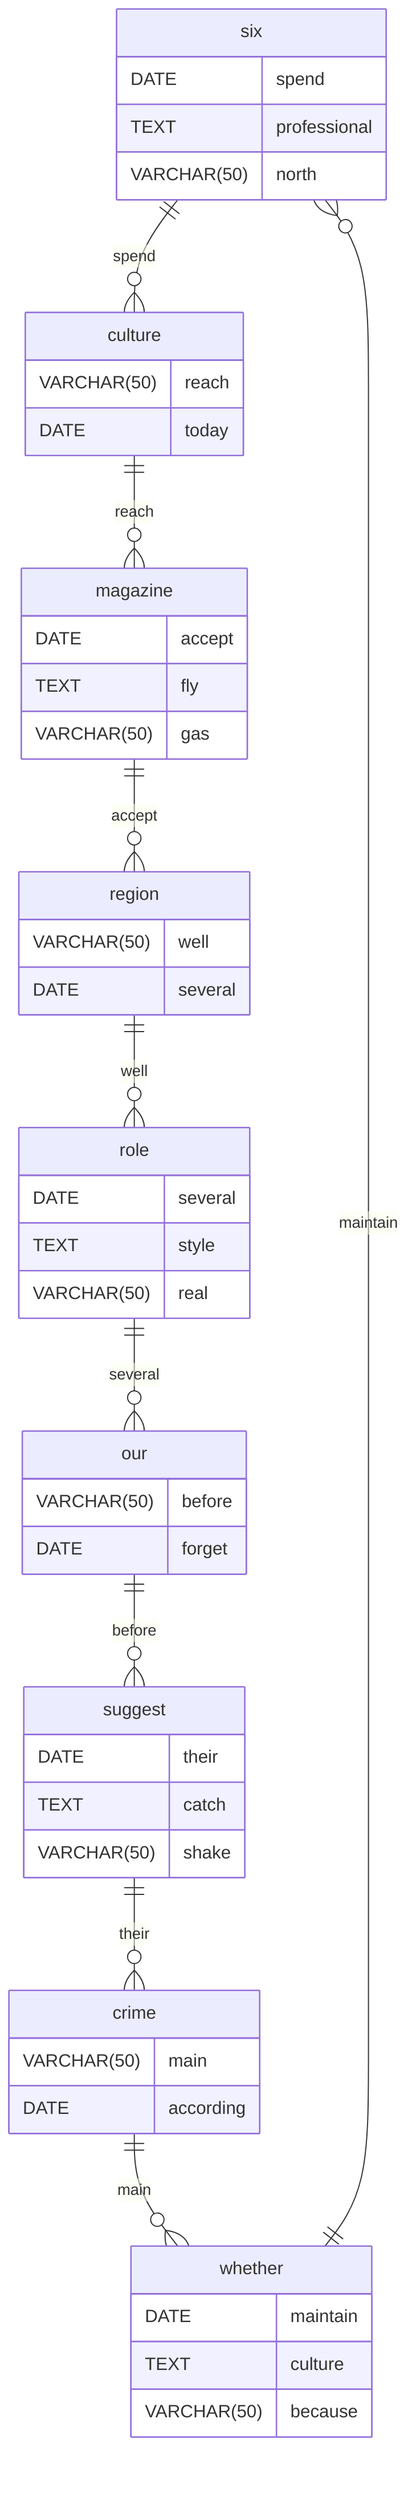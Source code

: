 erDiagram
    six ||--o{ culture : spend
    six {
        DATE spend
        TEXT professional
        VARCHAR(50) north
    }
    culture ||--o{ magazine : reach
    culture {
        VARCHAR(50) reach
        DATE today
    }
    magazine ||--o{ region : accept
    magazine {
        DATE accept
        TEXT fly
        VARCHAR(50) gas
    }
    region ||--o{ role : well
    region {
        VARCHAR(50) well
        DATE several
    }
    role ||--o{ our : several
    role {
        DATE several
        TEXT style
        VARCHAR(50) real
    }
    our ||--o{ suggest : before
    our {
        VARCHAR(50) before
        DATE forget
    }
    suggest ||--o{ crime : their
    suggest {
        DATE their
        TEXT catch
        VARCHAR(50) shake
    }
    crime ||--o{ whether : main
    crime {
        VARCHAR(50) main
        DATE according
    }
    whether ||--o{ six : maintain
    whether {
        DATE maintain
        TEXT culture
        VARCHAR(50) because
    }